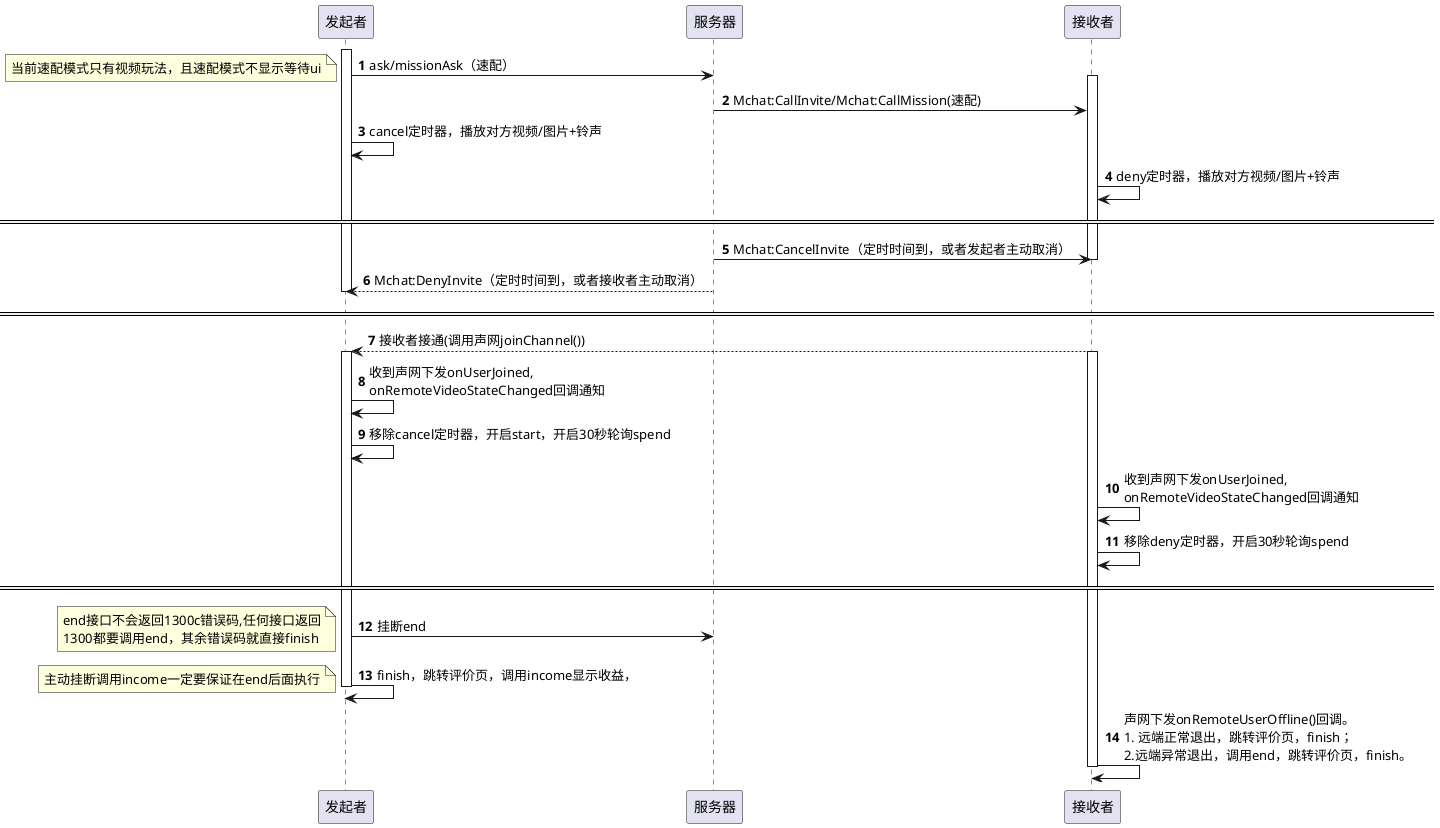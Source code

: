@startuml
'https://plantuml.com/sequence-diagram

autonumber
skinparam responseMessageBelowArrow true

activate 发起者
发起者 -> 服务器: ask/missionAsk（速配）
note left: 当前速配模式只有视频玩法，且速配模式不显示等待ui
activate 接收者
服务器 -> 接收者: Mchat:CallInvite/Mchat:CallMission(速配)
发起者 -> 发起者 :cancel定时器，播放对方视频/图片+铃声
接收者 -> 接收者: deny定时器，播放对方视频/图片+铃声
====

服务器 -> 接收者 : Mchat:CancelInvite（定时时间到，或者发起者主动取消）
deactivate 接收者
服务器 --> 发起者 : Mchat:DenyInvite（定时时间到，或者接收者主动取消）
deactivate 发起者
====

接收者 --> 发起者: 接收者接通(调用声网joinChannel())
activate 发起者
activate 接收者
发起者 -> 发起者: 收到声网下发onUserJoined,\nonRemoteVideoStateChanged回调通知
发起者 -> 发起者: 移除cancel定时器，开启start，开启30秒轮询spend
接收者 -> 接收者: 收到声网下发onUserJoined,\nonRemoteVideoStateChanged回调通知
接收者 -> 接收者: 移除deny定时器，开启30秒轮询spend
====

发起者 -> 服务器: 挂断end
note left: end接口不会返回1300c错误码,任何接口返回\n1300都要调用end，其余错误码就直接finish
发起者 -> 发起者: finish，跳转评价页，调用income显示收益，
note left: 主动挂断调用income一定要保证在end后面执行
deactivate 发起者
接收者 -> 接收者: 声网下发onRemoteUserOffline()回调。\n1. 远端正常退出，跳转评价页，finish；\n2.远端异常退出，调用end，跳转评价页，finish。
deactivate 接收者

@enduml